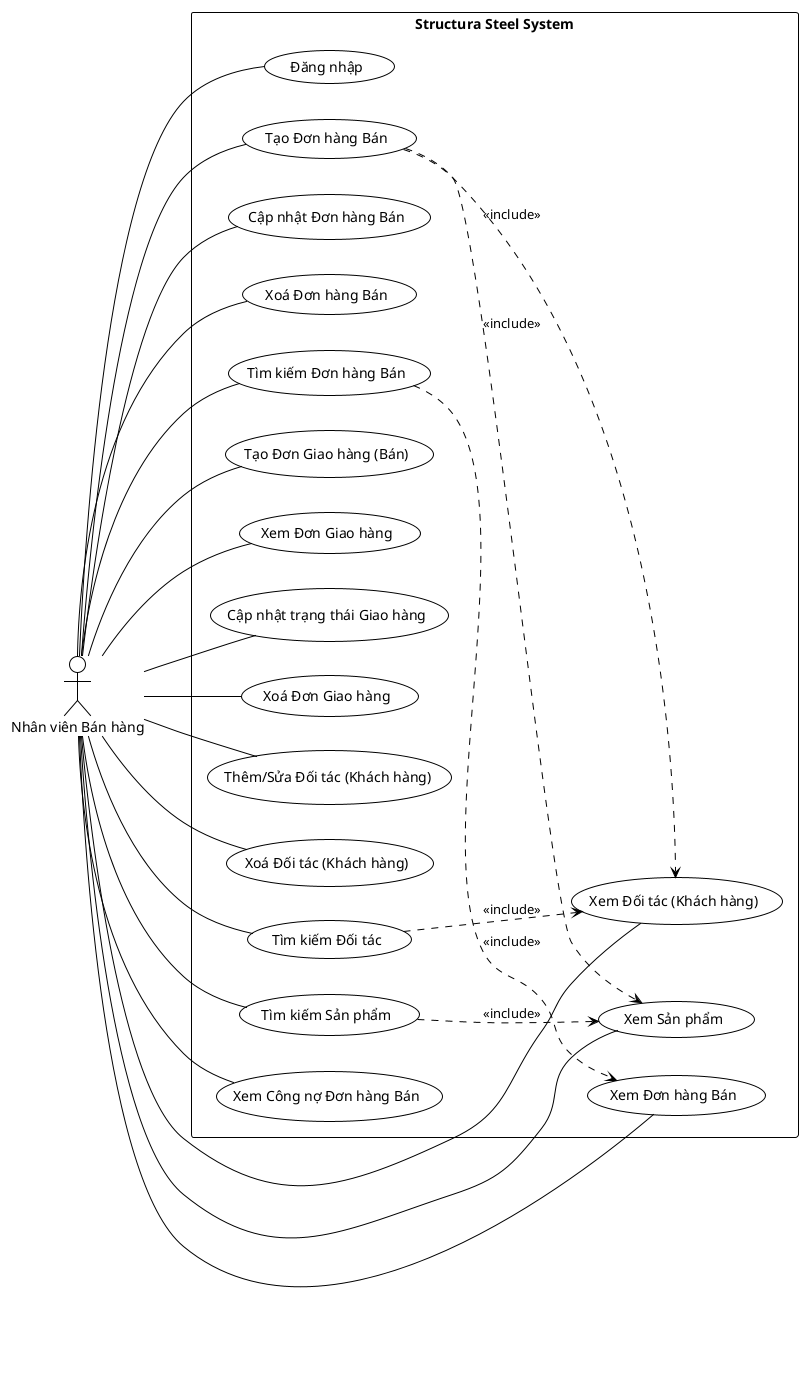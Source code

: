 @startuml Usecase_Saler
!theme plain

left to right direction
actor "Nhân viên Bán hàng" as Saler

rectangle "Structura Steel System" {
    usecase "Đăng nhập" as UC_Login

    ' --- Quản lý Đơn hàng Bán ---
    usecase "Tạo Đơn hàng Bán" as UC_CreateSale
    usecase "Xem Đơn hàng Bán" as UC_ViewSale
    usecase "Cập nhật Đơn hàng Bán" as UC_UpdateSale
    usecase "Xoá Đơn hàng Bán" as UC_DeleteSale
    usecase "Tìm kiếm Đơn hàng Bán" as UC_SearchSale

    ' --- Giao hàng ---
    usecase "Tạo Đơn Giao hàng (Bán)" as UC_CreateDelivery
    usecase "Xem Đơn Giao hàng" as UC_ViewDelivery
    usecase "Cập nhật trạng thái Giao hàng" as UC_UpdateDelivery
    usecase "Xoá Đơn Giao hàng" as UC_DeleteDelivery

    ' --- Đối tác ---
    usecase "Xem Đối tác (Khách hàng)" as UC_ViewPartner
    usecase "Thêm/Sửa Đối tác (Khách hàng)" as UC_EditPartner
    usecase "Xoá Đối tác (Khách hàng)" as UC_DeletePartner
    usecase "Tìm kiếm Đối tác" as UC_SearchPartner

    ' --- Sản phẩm ---
    usecase "Xem Sản phẩm" as UC_ViewProduct
    usecase "Tìm kiếm Sản phẩm" as UC_SearchProduct

    ' --- Công nợ ---
    usecase "Xem Công nợ Đơn hàng Bán" as UC_ViewSaleDebt
}

' --- Quan hệ ---
Saler -- UC_Login
Saler -- UC_CreateSale
Saler -- UC_ViewSale
Saler -- UC_UpdateSale
Saler -- UC_DeleteSale
Saler -- UC_SearchSale

Saler -- UC_CreateDelivery
Saler -- UC_ViewDelivery
Saler -- UC_UpdateDelivery
Saler -- UC_DeleteDelivery

Saler -- UC_ViewPartner
Saler -- UC_EditPartner
Saler -- UC_DeletePartner
Saler -- UC_SearchPartner

Saler -- UC_ViewProduct
Saler -- UC_SearchProduct

Saler -- UC_ViewSaleDebt

' --- Include ---
UC_CreateSale ..> UC_ViewPartner : <<include>>
UC_CreateSale ..> UC_ViewProduct : <<include>>
UC_SearchSale ..> UC_ViewSale : <<include>>
UC_SearchPartner ..> UC_ViewPartner : <<include>>
UC_SearchProduct ..> UC_ViewProduct : <<include>>
@enduml

